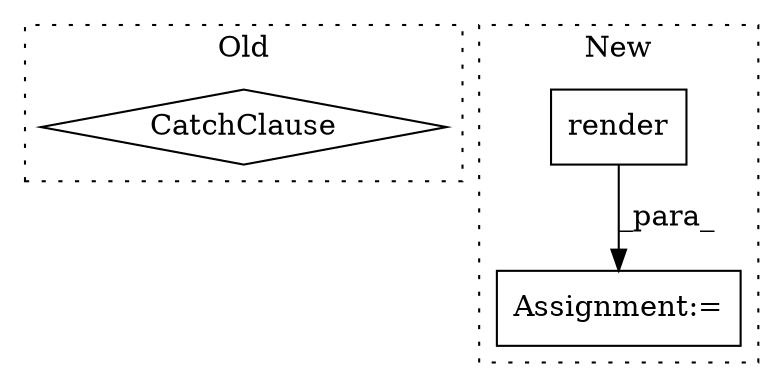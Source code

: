 digraph G {
subgraph cluster0 {
1 [label="CatchClause" a="12" s="5597,5634" l="11,2" shape="diamond"];
label = "Old";
style="dotted";
}
subgraph cluster1 {
2 [label="render" a="32" s="5766,5790" l="7,1" shape="box"];
3 [label="Assignment:=" a="7" s="5751" l="1" shape="box"];
label = "New";
style="dotted";
}
2 -> 3 [label="_para_"];
}